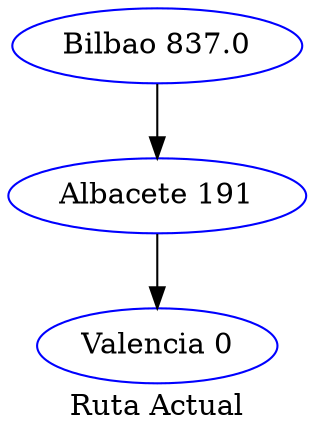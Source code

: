 digraph G { 
node [style=circle, color = blue];"Bilbao 837.0" ->"Albacete 191" ->"Valencia 0"; label = "Ruta Actual";} 